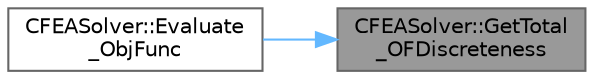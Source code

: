 digraph "CFEASolver::GetTotal_OFDiscreteness"
{
 // LATEX_PDF_SIZE
  bgcolor="transparent";
  edge [fontname=Helvetica,fontsize=10,labelfontname=Helvetica,labelfontsize=10];
  node [fontname=Helvetica,fontsize=10,shape=box,height=0.2,width=0.4];
  rankdir="RL";
  Node1 [id="Node000001",label="CFEASolver::GetTotal\l_OFDiscreteness",height=0.2,width=0.4,color="gray40", fillcolor="grey60", style="filled", fontcolor="black",tooltip="Retrieve the value of the discreteness objective function."];
  Node1 -> Node2 [id="edge1_Node000001_Node000002",dir="back",color="steelblue1",style="solid",tooltip=" "];
  Node2 [id="Node000002",label="CFEASolver::Evaluate\l_ObjFunc",height=0.2,width=0.4,color="grey40", fillcolor="white", style="filled",URL="$classCFEASolver.html#ab479f89f0de82384eb907facb3dcb458",tooltip="Compute the objective function."];
}
